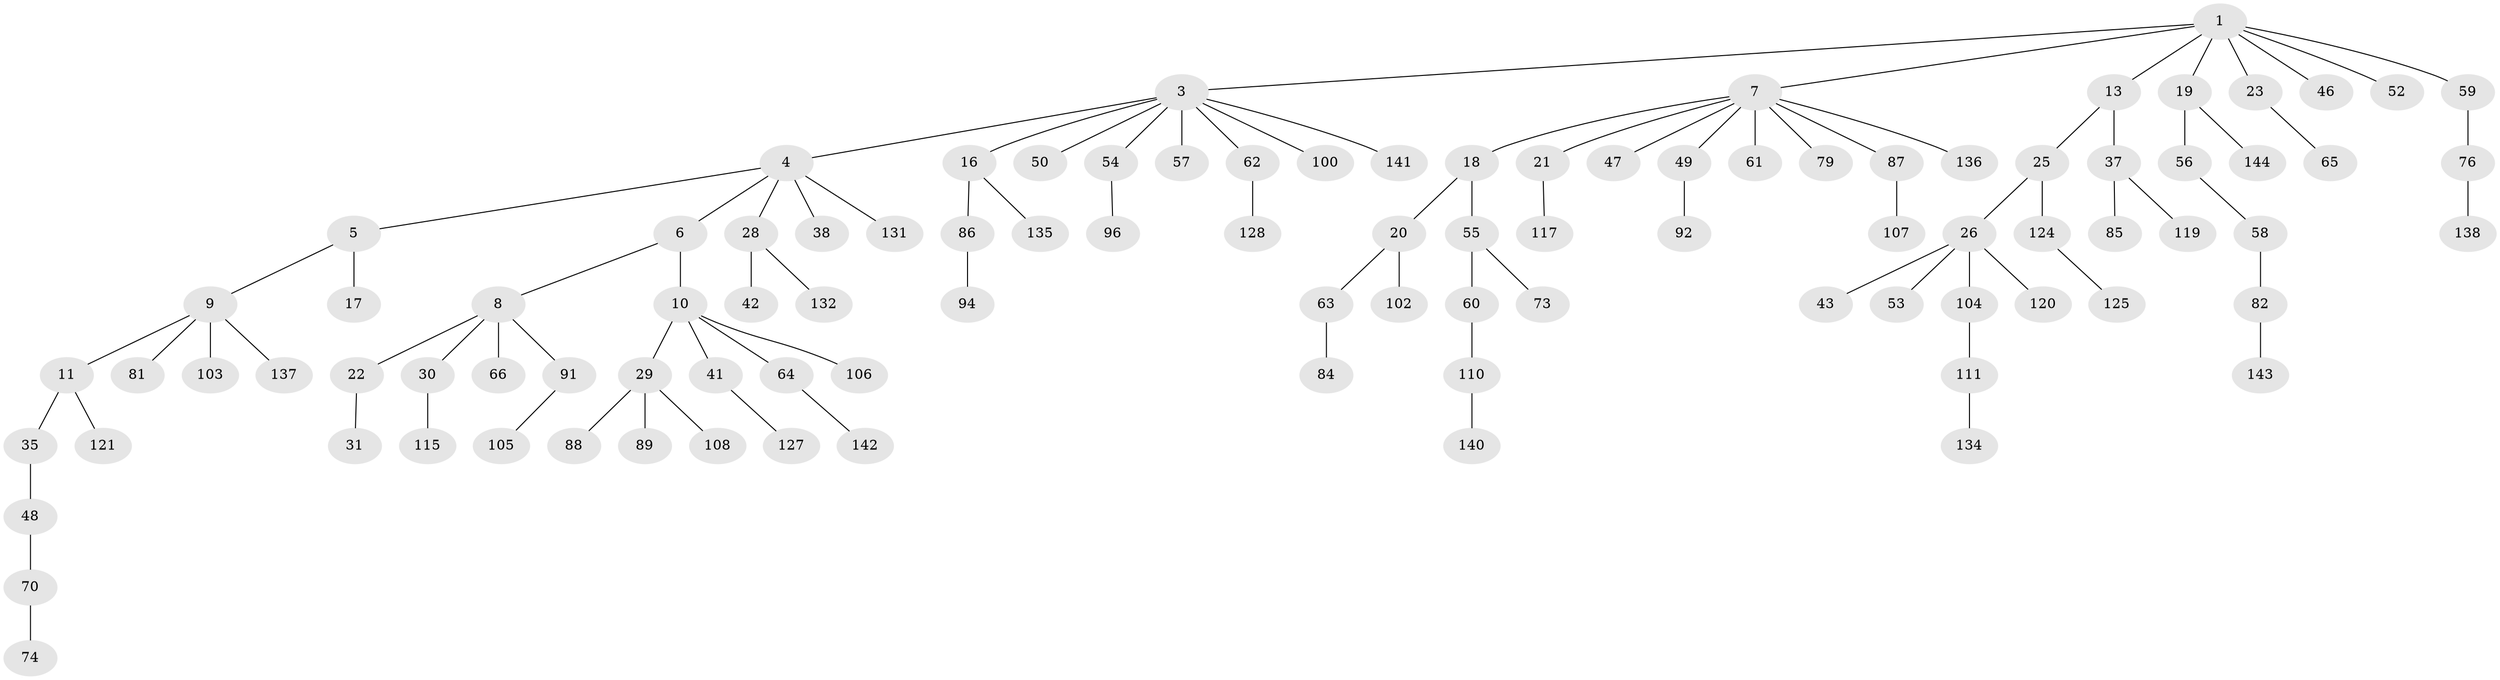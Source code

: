 // original degree distribution, {5: 0.034722222222222224, 7: 0.013888888888888888, 4: 0.06944444444444445, 6: 0.013888888888888888, 3: 0.1111111111111111, 1: 0.4930555555555556, 2: 0.2638888888888889}
// Generated by graph-tools (version 1.1) at 2025/42/03/06/25 10:42:05]
// undirected, 99 vertices, 98 edges
graph export_dot {
graph [start="1"]
  node [color=gray90,style=filled];
  1 [super="+2"];
  3 [super="+15"];
  4 [super="+36"];
  5 [super="+14"];
  6 [super="+78"];
  7 [super="+12"];
  8;
  9 [super="+77"];
  10 [super="+33"];
  11 [super="+130"];
  13;
  16 [super="+27"];
  17;
  18 [super="+72"];
  19 [super="+24"];
  20 [super="+44"];
  21 [super="+101"];
  22 [super="+32"];
  23 [super="+34"];
  25 [super="+69"];
  26 [super="+39"];
  28 [super="+45"];
  29 [super="+51"];
  30 [super="+40"];
  31;
  35;
  37 [super="+68"];
  38;
  41 [super="+113"];
  42;
  43;
  46;
  47 [super="+93"];
  48;
  49;
  50 [super="+80"];
  52 [super="+109"];
  53 [super="+67"];
  54;
  55 [super="+133"];
  56;
  57;
  58 [super="+97"];
  59;
  60 [super="+75"];
  61 [super="+98"];
  62;
  63 [super="+83"];
  64 [super="+71"];
  65;
  66;
  70;
  73 [super="+95"];
  74;
  76 [super="+126"];
  79 [super="+114"];
  81;
  82;
  84 [super="+118"];
  85 [super="+90"];
  86;
  87 [super="+99"];
  88;
  89 [super="+116"];
  91 [super="+139"];
  92;
  94;
  96;
  100;
  102;
  103;
  104 [super="+112"];
  105;
  106 [super="+122"];
  107;
  108;
  110;
  111;
  115 [super="+123"];
  117;
  119;
  120 [super="+129"];
  121;
  124;
  125;
  127;
  128;
  131;
  132;
  134;
  135;
  136;
  137;
  138;
  140;
  141;
  142;
  143;
  144;
  1 -- 3;
  1 -- 7;
  1 -- 46;
  1 -- 52;
  1 -- 19;
  1 -- 23;
  1 -- 59;
  1 -- 13;
  3 -- 4;
  3 -- 50;
  3 -- 54;
  3 -- 62;
  3 -- 141;
  3 -- 16;
  3 -- 57;
  3 -- 100;
  4 -- 5;
  4 -- 6;
  4 -- 28;
  4 -- 38;
  4 -- 131;
  5 -- 9;
  5 -- 17;
  6 -- 8;
  6 -- 10;
  7 -- 18;
  7 -- 21;
  7 -- 49;
  7 -- 79;
  7 -- 87;
  7 -- 136;
  7 -- 61;
  7 -- 47;
  8 -- 22;
  8 -- 30;
  8 -- 66;
  8 -- 91;
  9 -- 11;
  9 -- 81;
  9 -- 103;
  9 -- 137;
  10 -- 29;
  10 -- 41;
  10 -- 64;
  10 -- 106;
  11 -- 35;
  11 -- 121;
  13 -- 25;
  13 -- 37;
  16 -- 86;
  16 -- 135;
  18 -- 20;
  18 -- 55;
  19 -- 56;
  19 -- 144;
  20 -- 63;
  20 -- 102;
  21 -- 117;
  22 -- 31;
  23 -- 65;
  25 -- 26;
  25 -- 124;
  26 -- 53;
  26 -- 104;
  26 -- 120;
  26 -- 43;
  28 -- 42;
  28 -- 132;
  29 -- 88;
  29 -- 89;
  29 -- 108;
  30 -- 115;
  35 -- 48;
  37 -- 119;
  37 -- 85;
  41 -- 127;
  48 -- 70;
  49 -- 92;
  54 -- 96;
  55 -- 60;
  55 -- 73;
  56 -- 58;
  58 -- 82;
  59 -- 76;
  60 -- 110;
  62 -- 128;
  63 -- 84;
  64 -- 142;
  70 -- 74;
  76 -- 138;
  82 -- 143;
  86 -- 94;
  87 -- 107;
  91 -- 105;
  104 -- 111;
  110 -- 140;
  111 -- 134;
  124 -- 125;
}
